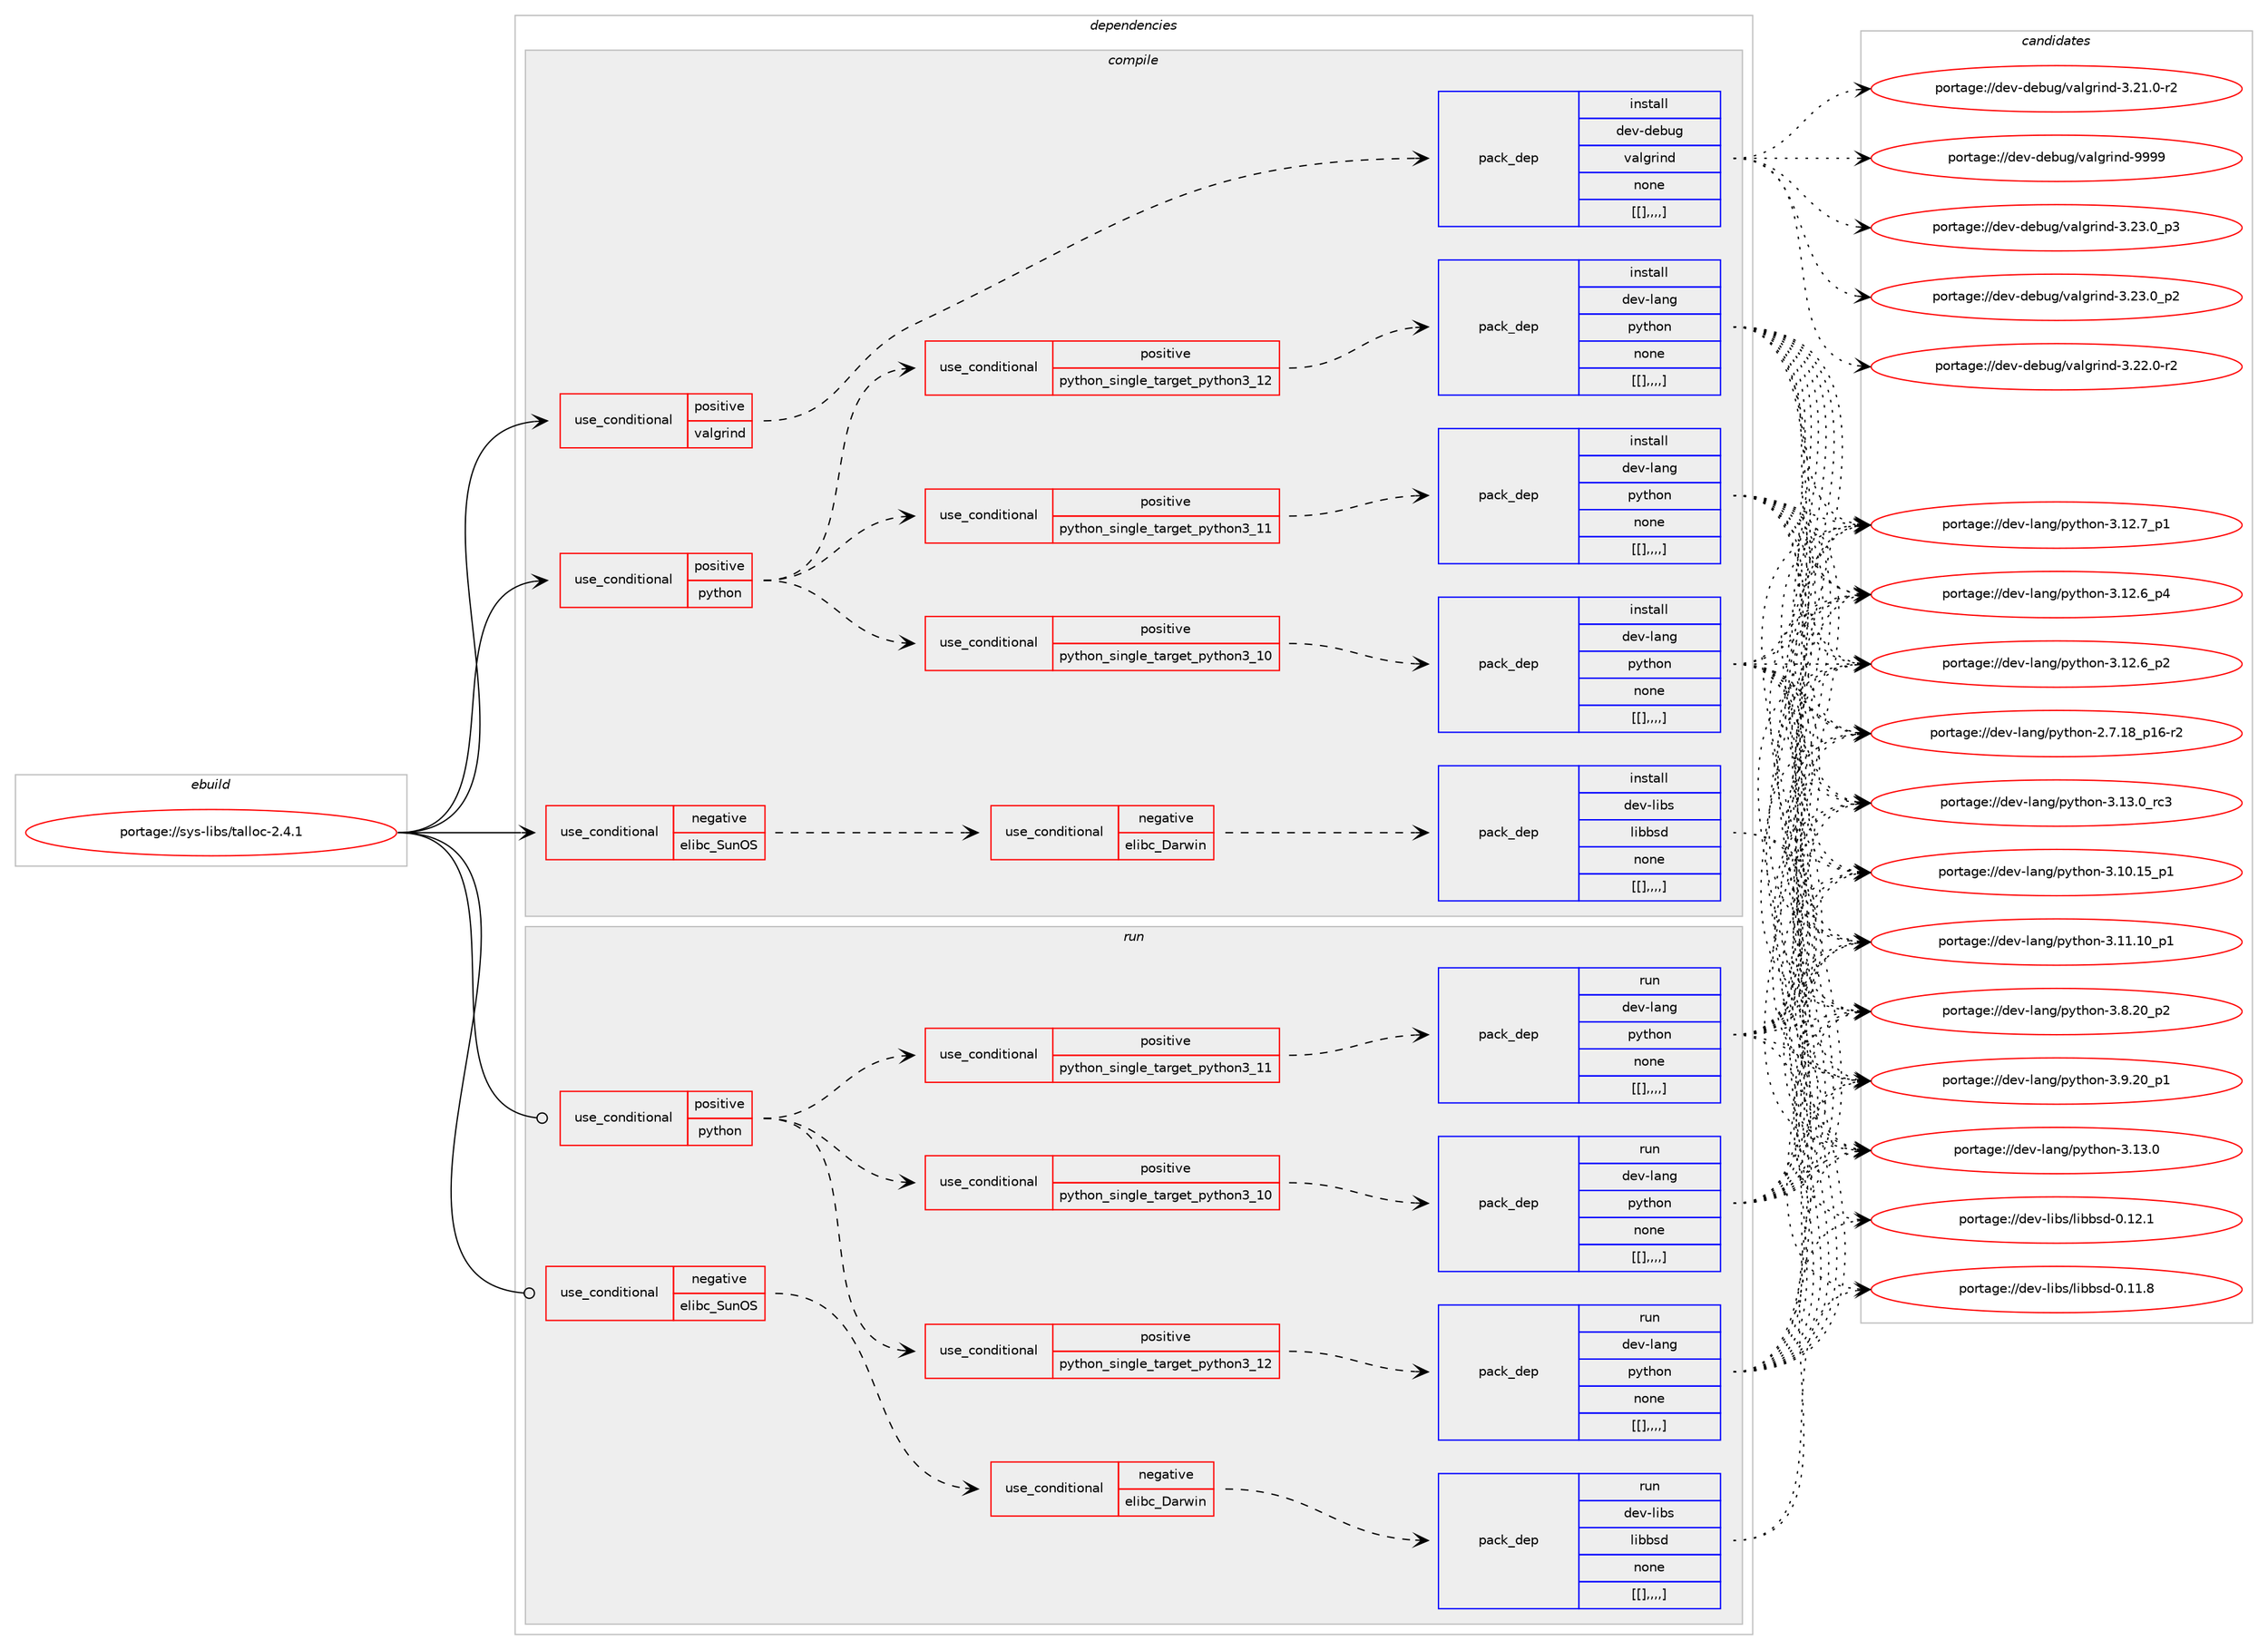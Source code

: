 digraph prolog {

# *************
# Graph options
# *************

newrank=true;
concentrate=true;
compound=true;
graph [rankdir=LR,fontname=Helvetica,fontsize=10,ranksep=1.5];#, ranksep=2.5, nodesep=0.2];
edge  [arrowhead=vee];
node  [fontname=Helvetica,fontsize=10];

# **********
# The ebuild
# **********

subgraph cluster_leftcol {
color=gray;
label=<<i>ebuild</i>>;
id [label="portage://sys-libs/talloc-2.4.1", color=red, width=4, href="../sys-libs/talloc-2.4.1.svg"];
}

# ****************
# The dependencies
# ****************

subgraph cluster_midcol {
color=gray;
label=<<i>dependencies</i>>;
subgraph cluster_compile {
fillcolor="#eeeeee";
style=filled;
label=<<i>compile</i>>;
subgraph cond3759 {
dependency11068 [label=<<TABLE BORDER="0" CELLBORDER="1" CELLSPACING="0" CELLPADDING="4"><TR><TD ROWSPAN="3" CELLPADDING="10">use_conditional</TD></TR><TR><TD>negative</TD></TR><TR><TD>elibc_SunOS</TD></TR></TABLE>>, shape=none, color=red];
subgraph cond3760 {
dependency11069 [label=<<TABLE BORDER="0" CELLBORDER="1" CELLSPACING="0" CELLPADDING="4"><TR><TD ROWSPAN="3" CELLPADDING="10">use_conditional</TD></TR><TR><TD>negative</TD></TR><TR><TD>elibc_Darwin</TD></TR></TABLE>>, shape=none, color=red];
subgraph pack7273 {
dependency11070 [label=<<TABLE BORDER="0" CELLBORDER="1" CELLSPACING="0" CELLPADDING="4" WIDTH="220"><TR><TD ROWSPAN="6" CELLPADDING="30">pack_dep</TD></TR><TR><TD WIDTH="110">install</TD></TR><TR><TD>dev-libs</TD></TR><TR><TD>libbsd</TD></TR><TR><TD>none</TD></TR><TR><TD>[[],,,,]</TD></TR></TABLE>>, shape=none, color=blue];
}
dependency11069:e -> dependency11070:w [weight=20,style="dashed",arrowhead="vee"];
}
dependency11068:e -> dependency11069:w [weight=20,style="dashed",arrowhead="vee"];
}
id:e -> dependency11068:w [weight=20,style="solid",arrowhead="vee"];
subgraph cond3761 {
dependency11071 [label=<<TABLE BORDER="0" CELLBORDER="1" CELLSPACING="0" CELLPADDING="4"><TR><TD ROWSPAN="3" CELLPADDING="10">use_conditional</TD></TR><TR><TD>positive</TD></TR><TR><TD>python</TD></TR></TABLE>>, shape=none, color=red];
subgraph cond3762 {
dependency11072 [label=<<TABLE BORDER="0" CELLBORDER="1" CELLSPACING="0" CELLPADDING="4"><TR><TD ROWSPAN="3" CELLPADDING="10">use_conditional</TD></TR><TR><TD>positive</TD></TR><TR><TD>python_single_target_python3_10</TD></TR></TABLE>>, shape=none, color=red];
subgraph pack7274 {
dependency11073 [label=<<TABLE BORDER="0" CELLBORDER="1" CELLSPACING="0" CELLPADDING="4" WIDTH="220"><TR><TD ROWSPAN="6" CELLPADDING="30">pack_dep</TD></TR><TR><TD WIDTH="110">install</TD></TR><TR><TD>dev-lang</TD></TR><TR><TD>python</TD></TR><TR><TD>none</TD></TR><TR><TD>[[],,,,]</TD></TR></TABLE>>, shape=none, color=blue];
}
dependency11072:e -> dependency11073:w [weight=20,style="dashed",arrowhead="vee"];
}
dependency11071:e -> dependency11072:w [weight=20,style="dashed",arrowhead="vee"];
subgraph cond3763 {
dependency11074 [label=<<TABLE BORDER="0" CELLBORDER="1" CELLSPACING="0" CELLPADDING="4"><TR><TD ROWSPAN="3" CELLPADDING="10">use_conditional</TD></TR><TR><TD>positive</TD></TR><TR><TD>python_single_target_python3_11</TD></TR></TABLE>>, shape=none, color=red];
subgraph pack7275 {
dependency11075 [label=<<TABLE BORDER="0" CELLBORDER="1" CELLSPACING="0" CELLPADDING="4" WIDTH="220"><TR><TD ROWSPAN="6" CELLPADDING="30">pack_dep</TD></TR><TR><TD WIDTH="110">install</TD></TR><TR><TD>dev-lang</TD></TR><TR><TD>python</TD></TR><TR><TD>none</TD></TR><TR><TD>[[],,,,]</TD></TR></TABLE>>, shape=none, color=blue];
}
dependency11074:e -> dependency11075:w [weight=20,style="dashed",arrowhead="vee"];
}
dependency11071:e -> dependency11074:w [weight=20,style="dashed",arrowhead="vee"];
subgraph cond3764 {
dependency11076 [label=<<TABLE BORDER="0" CELLBORDER="1" CELLSPACING="0" CELLPADDING="4"><TR><TD ROWSPAN="3" CELLPADDING="10">use_conditional</TD></TR><TR><TD>positive</TD></TR><TR><TD>python_single_target_python3_12</TD></TR></TABLE>>, shape=none, color=red];
subgraph pack7276 {
dependency11077 [label=<<TABLE BORDER="0" CELLBORDER="1" CELLSPACING="0" CELLPADDING="4" WIDTH="220"><TR><TD ROWSPAN="6" CELLPADDING="30">pack_dep</TD></TR><TR><TD WIDTH="110">install</TD></TR><TR><TD>dev-lang</TD></TR><TR><TD>python</TD></TR><TR><TD>none</TD></TR><TR><TD>[[],,,,]</TD></TR></TABLE>>, shape=none, color=blue];
}
dependency11076:e -> dependency11077:w [weight=20,style="dashed",arrowhead="vee"];
}
dependency11071:e -> dependency11076:w [weight=20,style="dashed",arrowhead="vee"];
}
id:e -> dependency11071:w [weight=20,style="solid",arrowhead="vee"];
subgraph cond3765 {
dependency11078 [label=<<TABLE BORDER="0" CELLBORDER="1" CELLSPACING="0" CELLPADDING="4"><TR><TD ROWSPAN="3" CELLPADDING="10">use_conditional</TD></TR><TR><TD>positive</TD></TR><TR><TD>valgrind</TD></TR></TABLE>>, shape=none, color=red];
subgraph pack7277 {
dependency11079 [label=<<TABLE BORDER="0" CELLBORDER="1" CELLSPACING="0" CELLPADDING="4" WIDTH="220"><TR><TD ROWSPAN="6" CELLPADDING="30">pack_dep</TD></TR><TR><TD WIDTH="110">install</TD></TR><TR><TD>dev-debug</TD></TR><TR><TD>valgrind</TD></TR><TR><TD>none</TD></TR><TR><TD>[[],,,,]</TD></TR></TABLE>>, shape=none, color=blue];
}
dependency11078:e -> dependency11079:w [weight=20,style="dashed",arrowhead="vee"];
}
id:e -> dependency11078:w [weight=20,style="solid",arrowhead="vee"];
}
subgraph cluster_compileandrun {
fillcolor="#eeeeee";
style=filled;
label=<<i>compile and run</i>>;
}
subgraph cluster_run {
fillcolor="#eeeeee";
style=filled;
label=<<i>run</i>>;
subgraph cond3766 {
dependency11080 [label=<<TABLE BORDER="0" CELLBORDER="1" CELLSPACING="0" CELLPADDING="4"><TR><TD ROWSPAN="3" CELLPADDING="10">use_conditional</TD></TR><TR><TD>negative</TD></TR><TR><TD>elibc_SunOS</TD></TR></TABLE>>, shape=none, color=red];
subgraph cond3767 {
dependency11081 [label=<<TABLE BORDER="0" CELLBORDER="1" CELLSPACING="0" CELLPADDING="4"><TR><TD ROWSPAN="3" CELLPADDING="10">use_conditional</TD></TR><TR><TD>negative</TD></TR><TR><TD>elibc_Darwin</TD></TR></TABLE>>, shape=none, color=red];
subgraph pack7278 {
dependency11082 [label=<<TABLE BORDER="0" CELLBORDER="1" CELLSPACING="0" CELLPADDING="4" WIDTH="220"><TR><TD ROWSPAN="6" CELLPADDING="30">pack_dep</TD></TR><TR><TD WIDTH="110">run</TD></TR><TR><TD>dev-libs</TD></TR><TR><TD>libbsd</TD></TR><TR><TD>none</TD></TR><TR><TD>[[],,,,]</TD></TR></TABLE>>, shape=none, color=blue];
}
dependency11081:e -> dependency11082:w [weight=20,style="dashed",arrowhead="vee"];
}
dependency11080:e -> dependency11081:w [weight=20,style="dashed",arrowhead="vee"];
}
id:e -> dependency11080:w [weight=20,style="solid",arrowhead="odot"];
subgraph cond3768 {
dependency11083 [label=<<TABLE BORDER="0" CELLBORDER="1" CELLSPACING="0" CELLPADDING="4"><TR><TD ROWSPAN="3" CELLPADDING="10">use_conditional</TD></TR><TR><TD>positive</TD></TR><TR><TD>python</TD></TR></TABLE>>, shape=none, color=red];
subgraph cond3769 {
dependency11084 [label=<<TABLE BORDER="0" CELLBORDER="1" CELLSPACING="0" CELLPADDING="4"><TR><TD ROWSPAN="3" CELLPADDING="10">use_conditional</TD></TR><TR><TD>positive</TD></TR><TR><TD>python_single_target_python3_10</TD></TR></TABLE>>, shape=none, color=red];
subgraph pack7279 {
dependency11085 [label=<<TABLE BORDER="0" CELLBORDER="1" CELLSPACING="0" CELLPADDING="4" WIDTH="220"><TR><TD ROWSPAN="6" CELLPADDING="30">pack_dep</TD></TR><TR><TD WIDTH="110">run</TD></TR><TR><TD>dev-lang</TD></TR><TR><TD>python</TD></TR><TR><TD>none</TD></TR><TR><TD>[[],,,,]</TD></TR></TABLE>>, shape=none, color=blue];
}
dependency11084:e -> dependency11085:w [weight=20,style="dashed",arrowhead="vee"];
}
dependency11083:e -> dependency11084:w [weight=20,style="dashed",arrowhead="vee"];
subgraph cond3770 {
dependency11086 [label=<<TABLE BORDER="0" CELLBORDER="1" CELLSPACING="0" CELLPADDING="4"><TR><TD ROWSPAN="3" CELLPADDING="10">use_conditional</TD></TR><TR><TD>positive</TD></TR><TR><TD>python_single_target_python3_11</TD></TR></TABLE>>, shape=none, color=red];
subgraph pack7280 {
dependency11087 [label=<<TABLE BORDER="0" CELLBORDER="1" CELLSPACING="0" CELLPADDING="4" WIDTH="220"><TR><TD ROWSPAN="6" CELLPADDING="30">pack_dep</TD></TR><TR><TD WIDTH="110">run</TD></TR><TR><TD>dev-lang</TD></TR><TR><TD>python</TD></TR><TR><TD>none</TD></TR><TR><TD>[[],,,,]</TD></TR></TABLE>>, shape=none, color=blue];
}
dependency11086:e -> dependency11087:w [weight=20,style="dashed",arrowhead="vee"];
}
dependency11083:e -> dependency11086:w [weight=20,style="dashed",arrowhead="vee"];
subgraph cond3771 {
dependency11088 [label=<<TABLE BORDER="0" CELLBORDER="1" CELLSPACING="0" CELLPADDING="4"><TR><TD ROWSPAN="3" CELLPADDING="10">use_conditional</TD></TR><TR><TD>positive</TD></TR><TR><TD>python_single_target_python3_12</TD></TR></TABLE>>, shape=none, color=red];
subgraph pack7281 {
dependency11089 [label=<<TABLE BORDER="0" CELLBORDER="1" CELLSPACING="0" CELLPADDING="4" WIDTH="220"><TR><TD ROWSPAN="6" CELLPADDING="30">pack_dep</TD></TR><TR><TD WIDTH="110">run</TD></TR><TR><TD>dev-lang</TD></TR><TR><TD>python</TD></TR><TR><TD>none</TD></TR><TR><TD>[[],,,,]</TD></TR></TABLE>>, shape=none, color=blue];
}
dependency11088:e -> dependency11089:w [weight=20,style="dashed",arrowhead="vee"];
}
dependency11083:e -> dependency11088:w [weight=20,style="dashed",arrowhead="vee"];
}
id:e -> dependency11083:w [weight=20,style="solid",arrowhead="odot"];
}
}

# **************
# The candidates
# **************

subgraph cluster_choices {
rank=same;
color=gray;
label=<<i>candidates</i>>;

subgraph choice7273 {
color=black;
nodesep=1;
choice100101118451081059811547108105989811510045484649504649 [label="portage://dev-libs/libbsd-0.12.1", color=red, width=4,href="../dev-libs/libbsd-0.12.1.svg"];
choice100101118451081059811547108105989811510045484649494656 [label="portage://dev-libs/libbsd-0.11.8", color=red, width=4,href="../dev-libs/libbsd-0.11.8.svg"];
dependency11070:e -> choice100101118451081059811547108105989811510045484649504649:w [style=dotted,weight="100"];
dependency11070:e -> choice100101118451081059811547108105989811510045484649494656:w [style=dotted,weight="100"];
}
subgraph choice7274 {
color=black;
nodesep=1;
choice10010111845108971101034711212111610411111045514649514648951149951 [label="portage://dev-lang/python-3.13.0_rc3", color=red, width=4,href="../dev-lang/python-3.13.0_rc3.svg"];
choice10010111845108971101034711212111610411111045514649514648 [label="portage://dev-lang/python-3.13.0", color=red, width=4,href="../dev-lang/python-3.13.0.svg"];
choice100101118451089711010347112121116104111110455146495046559511249 [label="portage://dev-lang/python-3.12.7_p1", color=red, width=4,href="../dev-lang/python-3.12.7_p1.svg"];
choice100101118451089711010347112121116104111110455146495046549511252 [label="portage://dev-lang/python-3.12.6_p4", color=red, width=4,href="../dev-lang/python-3.12.6_p4.svg"];
choice100101118451089711010347112121116104111110455146495046549511250 [label="portage://dev-lang/python-3.12.6_p2", color=red, width=4,href="../dev-lang/python-3.12.6_p2.svg"];
choice10010111845108971101034711212111610411111045514649494649489511249 [label="portage://dev-lang/python-3.11.10_p1", color=red, width=4,href="../dev-lang/python-3.11.10_p1.svg"];
choice10010111845108971101034711212111610411111045514649484649539511249 [label="portage://dev-lang/python-3.10.15_p1", color=red, width=4,href="../dev-lang/python-3.10.15_p1.svg"];
choice100101118451089711010347112121116104111110455146574650489511249 [label="portage://dev-lang/python-3.9.20_p1", color=red, width=4,href="../dev-lang/python-3.9.20_p1.svg"];
choice100101118451089711010347112121116104111110455146564650489511250 [label="portage://dev-lang/python-3.8.20_p2", color=red, width=4,href="../dev-lang/python-3.8.20_p2.svg"];
choice100101118451089711010347112121116104111110455046554649569511249544511450 [label="portage://dev-lang/python-2.7.18_p16-r2", color=red, width=4,href="../dev-lang/python-2.7.18_p16-r2.svg"];
dependency11073:e -> choice10010111845108971101034711212111610411111045514649514648951149951:w [style=dotted,weight="100"];
dependency11073:e -> choice10010111845108971101034711212111610411111045514649514648:w [style=dotted,weight="100"];
dependency11073:e -> choice100101118451089711010347112121116104111110455146495046559511249:w [style=dotted,weight="100"];
dependency11073:e -> choice100101118451089711010347112121116104111110455146495046549511252:w [style=dotted,weight="100"];
dependency11073:e -> choice100101118451089711010347112121116104111110455146495046549511250:w [style=dotted,weight="100"];
dependency11073:e -> choice10010111845108971101034711212111610411111045514649494649489511249:w [style=dotted,weight="100"];
dependency11073:e -> choice10010111845108971101034711212111610411111045514649484649539511249:w [style=dotted,weight="100"];
dependency11073:e -> choice100101118451089711010347112121116104111110455146574650489511249:w [style=dotted,weight="100"];
dependency11073:e -> choice100101118451089711010347112121116104111110455146564650489511250:w [style=dotted,weight="100"];
dependency11073:e -> choice100101118451089711010347112121116104111110455046554649569511249544511450:w [style=dotted,weight="100"];
}
subgraph choice7275 {
color=black;
nodesep=1;
choice10010111845108971101034711212111610411111045514649514648951149951 [label="portage://dev-lang/python-3.13.0_rc3", color=red, width=4,href="../dev-lang/python-3.13.0_rc3.svg"];
choice10010111845108971101034711212111610411111045514649514648 [label="portage://dev-lang/python-3.13.0", color=red, width=4,href="../dev-lang/python-3.13.0.svg"];
choice100101118451089711010347112121116104111110455146495046559511249 [label="portage://dev-lang/python-3.12.7_p1", color=red, width=4,href="../dev-lang/python-3.12.7_p1.svg"];
choice100101118451089711010347112121116104111110455146495046549511252 [label="portage://dev-lang/python-3.12.6_p4", color=red, width=4,href="../dev-lang/python-3.12.6_p4.svg"];
choice100101118451089711010347112121116104111110455146495046549511250 [label="portage://dev-lang/python-3.12.6_p2", color=red, width=4,href="../dev-lang/python-3.12.6_p2.svg"];
choice10010111845108971101034711212111610411111045514649494649489511249 [label="portage://dev-lang/python-3.11.10_p1", color=red, width=4,href="../dev-lang/python-3.11.10_p1.svg"];
choice10010111845108971101034711212111610411111045514649484649539511249 [label="portage://dev-lang/python-3.10.15_p1", color=red, width=4,href="../dev-lang/python-3.10.15_p1.svg"];
choice100101118451089711010347112121116104111110455146574650489511249 [label="portage://dev-lang/python-3.9.20_p1", color=red, width=4,href="../dev-lang/python-3.9.20_p1.svg"];
choice100101118451089711010347112121116104111110455146564650489511250 [label="portage://dev-lang/python-3.8.20_p2", color=red, width=4,href="../dev-lang/python-3.8.20_p2.svg"];
choice100101118451089711010347112121116104111110455046554649569511249544511450 [label="portage://dev-lang/python-2.7.18_p16-r2", color=red, width=4,href="../dev-lang/python-2.7.18_p16-r2.svg"];
dependency11075:e -> choice10010111845108971101034711212111610411111045514649514648951149951:w [style=dotted,weight="100"];
dependency11075:e -> choice10010111845108971101034711212111610411111045514649514648:w [style=dotted,weight="100"];
dependency11075:e -> choice100101118451089711010347112121116104111110455146495046559511249:w [style=dotted,weight="100"];
dependency11075:e -> choice100101118451089711010347112121116104111110455146495046549511252:w [style=dotted,weight="100"];
dependency11075:e -> choice100101118451089711010347112121116104111110455146495046549511250:w [style=dotted,weight="100"];
dependency11075:e -> choice10010111845108971101034711212111610411111045514649494649489511249:w [style=dotted,weight="100"];
dependency11075:e -> choice10010111845108971101034711212111610411111045514649484649539511249:w [style=dotted,weight="100"];
dependency11075:e -> choice100101118451089711010347112121116104111110455146574650489511249:w [style=dotted,weight="100"];
dependency11075:e -> choice100101118451089711010347112121116104111110455146564650489511250:w [style=dotted,weight="100"];
dependency11075:e -> choice100101118451089711010347112121116104111110455046554649569511249544511450:w [style=dotted,weight="100"];
}
subgraph choice7276 {
color=black;
nodesep=1;
choice10010111845108971101034711212111610411111045514649514648951149951 [label="portage://dev-lang/python-3.13.0_rc3", color=red, width=4,href="../dev-lang/python-3.13.0_rc3.svg"];
choice10010111845108971101034711212111610411111045514649514648 [label="portage://dev-lang/python-3.13.0", color=red, width=4,href="../dev-lang/python-3.13.0.svg"];
choice100101118451089711010347112121116104111110455146495046559511249 [label="portage://dev-lang/python-3.12.7_p1", color=red, width=4,href="../dev-lang/python-3.12.7_p1.svg"];
choice100101118451089711010347112121116104111110455146495046549511252 [label="portage://dev-lang/python-3.12.6_p4", color=red, width=4,href="../dev-lang/python-3.12.6_p4.svg"];
choice100101118451089711010347112121116104111110455146495046549511250 [label="portage://dev-lang/python-3.12.6_p2", color=red, width=4,href="../dev-lang/python-3.12.6_p2.svg"];
choice10010111845108971101034711212111610411111045514649494649489511249 [label="portage://dev-lang/python-3.11.10_p1", color=red, width=4,href="../dev-lang/python-3.11.10_p1.svg"];
choice10010111845108971101034711212111610411111045514649484649539511249 [label="portage://dev-lang/python-3.10.15_p1", color=red, width=4,href="../dev-lang/python-3.10.15_p1.svg"];
choice100101118451089711010347112121116104111110455146574650489511249 [label="portage://dev-lang/python-3.9.20_p1", color=red, width=4,href="../dev-lang/python-3.9.20_p1.svg"];
choice100101118451089711010347112121116104111110455146564650489511250 [label="portage://dev-lang/python-3.8.20_p2", color=red, width=4,href="../dev-lang/python-3.8.20_p2.svg"];
choice100101118451089711010347112121116104111110455046554649569511249544511450 [label="portage://dev-lang/python-2.7.18_p16-r2", color=red, width=4,href="../dev-lang/python-2.7.18_p16-r2.svg"];
dependency11077:e -> choice10010111845108971101034711212111610411111045514649514648951149951:w [style=dotted,weight="100"];
dependency11077:e -> choice10010111845108971101034711212111610411111045514649514648:w [style=dotted,weight="100"];
dependency11077:e -> choice100101118451089711010347112121116104111110455146495046559511249:w [style=dotted,weight="100"];
dependency11077:e -> choice100101118451089711010347112121116104111110455146495046549511252:w [style=dotted,weight="100"];
dependency11077:e -> choice100101118451089711010347112121116104111110455146495046549511250:w [style=dotted,weight="100"];
dependency11077:e -> choice10010111845108971101034711212111610411111045514649494649489511249:w [style=dotted,weight="100"];
dependency11077:e -> choice10010111845108971101034711212111610411111045514649484649539511249:w [style=dotted,weight="100"];
dependency11077:e -> choice100101118451089711010347112121116104111110455146574650489511249:w [style=dotted,weight="100"];
dependency11077:e -> choice100101118451089711010347112121116104111110455146564650489511250:w [style=dotted,weight="100"];
dependency11077:e -> choice100101118451089711010347112121116104111110455046554649569511249544511450:w [style=dotted,weight="100"];
}
subgraph choice7277 {
color=black;
nodesep=1;
choice100101118451001019811710347118971081031141051101004557575757 [label="portage://dev-debug/valgrind-9999", color=red, width=4,href="../dev-debug/valgrind-9999.svg"];
choice10010111845100101981171034711897108103114105110100455146505146489511251 [label="portage://dev-debug/valgrind-3.23.0_p3", color=red, width=4,href="../dev-debug/valgrind-3.23.0_p3.svg"];
choice10010111845100101981171034711897108103114105110100455146505146489511250 [label="portage://dev-debug/valgrind-3.23.0_p2", color=red, width=4,href="../dev-debug/valgrind-3.23.0_p2.svg"];
choice10010111845100101981171034711897108103114105110100455146505046484511450 [label="portage://dev-debug/valgrind-3.22.0-r2", color=red, width=4,href="../dev-debug/valgrind-3.22.0-r2.svg"];
choice10010111845100101981171034711897108103114105110100455146504946484511450 [label="portage://dev-debug/valgrind-3.21.0-r2", color=red, width=4,href="../dev-debug/valgrind-3.21.0-r2.svg"];
dependency11079:e -> choice100101118451001019811710347118971081031141051101004557575757:w [style=dotted,weight="100"];
dependency11079:e -> choice10010111845100101981171034711897108103114105110100455146505146489511251:w [style=dotted,weight="100"];
dependency11079:e -> choice10010111845100101981171034711897108103114105110100455146505146489511250:w [style=dotted,weight="100"];
dependency11079:e -> choice10010111845100101981171034711897108103114105110100455146505046484511450:w [style=dotted,weight="100"];
dependency11079:e -> choice10010111845100101981171034711897108103114105110100455146504946484511450:w [style=dotted,weight="100"];
}
subgraph choice7278 {
color=black;
nodesep=1;
choice100101118451081059811547108105989811510045484649504649 [label="portage://dev-libs/libbsd-0.12.1", color=red, width=4,href="../dev-libs/libbsd-0.12.1.svg"];
choice100101118451081059811547108105989811510045484649494656 [label="portage://dev-libs/libbsd-0.11.8", color=red, width=4,href="../dev-libs/libbsd-0.11.8.svg"];
dependency11082:e -> choice100101118451081059811547108105989811510045484649504649:w [style=dotted,weight="100"];
dependency11082:e -> choice100101118451081059811547108105989811510045484649494656:w [style=dotted,weight="100"];
}
subgraph choice7279 {
color=black;
nodesep=1;
choice10010111845108971101034711212111610411111045514649514648951149951 [label="portage://dev-lang/python-3.13.0_rc3", color=red, width=4,href="../dev-lang/python-3.13.0_rc3.svg"];
choice10010111845108971101034711212111610411111045514649514648 [label="portage://dev-lang/python-3.13.0", color=red, width=4,href="../dev-lang/python-3.13.0.svg"];
choice100101118451089711010347112121116104111110455146495046559511249 [label="portage://dev-lang/python-3.12.7_p1", color=red, width=4,href="../dev-lang/python-3.12.7_p1.svg"];
choice100101118451089711010347112121116104111110455146495046549511252 [label="portage://dev-lang/python-3.12.6_p4", color=red, width=4,href="../dev-lang/python-3.12.6_p4.svg"];
choice100101118451089711010347112121116104111110455146495046549511250 [label="portage://dev-lang/python-3.12.6_p2", color=red, width=4,href="../dev-lang/python-3.12.6_p2.svg"];
choice10010111845108971101034711212111610411111045514649494649489511249 [label="portage://dev-lang/python-3.11.10_p1", color=red, width=4,href="../dev-lang/python-3.11.10_p1.svg"];
choice10010111845108971101034711212111610411111045514649484649539511249 [label="portage://dev-lang/python-3.10.15_p1", color=red, width=4,href="../dev-lang/python-3.10.15_p1.svg"];
choice100101118451089711010347112121116104111110455146574650489511249 [label="portage://dev-lang/python-3.9.20_p1", color=red, width=4,href="../dev-lang/python-3.9.20_p1.svg"];
choice100101118451089711010347112121116104111110455146564650489511250 [label="portage://dev-lang/python-3.8.20_p2", color=red, width=4,href="../dev-lang/python-3.8.20_p2.svg"];
choice100101118451089711010347112121116104111110455046554649569511249544511450 [label="portage://dev-lang/python-2.7.18_p16-r2", color=red, width=4,href="../dev-lang/python-2.7.18_p16-r2.svg"];
dependency11085:e -> choice10010111845108971101034711212111610411111045514649514648951149951:w [style=dotted,weight="100"];
dependency11085:e -> choice10010111845108971101034711212111610411111045514649514648:w [style=dotted,weight="100"];
dependency11085:e -> choice100101118451089711010347112121116104111110455146495046559511249:w [style=dotted,weight="100"];
dependency11085:e -> choice100101118451089711010347112121116104111110455146495046549511252:w [style=dotted,weight="100"];
dependency11085:e -> choice100101118451089711010347112121116104111110455146495046549511250:w [style=dotted,weight="100"];
dependency11085:e -> choice10010111845108971101034711212111610411111045514649494649489511249:w [style=dotted,weight="100"];
dependency11085:e -> choice10010111845108971101034711212111610411111045514649484649539511249:w [style=dotted,weight="100"];
dependency11085:e -> choice100101118451089711010347112121116104111110455146574650489511249:w [style=dotted,weight="100"];
dependency11085:e -> choice100101118451089711010347112121116104111110455146564650489511250:w [style=dotted,weight="100"];
dependency11085:e -> choice100101118451089711010347112121116104111110455046554649569511249544511450:w [style=dotted,weight="100"];
}
subgraph choice7280 {
color=black;
nodesep=1;
choice10010111845108971101034711212111610411111045514649514648951149951 [label="portage://dev-lang/python-3.13.0_rc3", color=red, width=4,href="../dev-lang/python-3.13.0_rc3.svg"];
choice10010111845108971101034711212111610411111045514649514648 [label="portage://dev-lang/python-3.13.0", color=red, width=4,href="../dev-lang/python-3.13.0.svg"];
choice100101118451089711010347112121116104111110455146495046559511249 [label="portage://dev-lang/python-3.12.7_p1", color=red, width=4,href="../dev-lang/python-3.12.7_p1.svg"];
choice100101118451089711010347112121116104111110455146495046549511252 [label="portage://dev-lang/python-3.12.6_p4", color=red, width=4,href="../dev-lang/python-3.12.6_p4.svg"];
choice100101118451089711010347112121116104111110455146495046549511250 [label="portage://dev-lang/python-3.12.6_p2", color=red, width=4,href="../dev-lang/python-3.12.6_p2.svg"];
choice10010111845108971101034711212111610411111045514649494649489511249 [label="portage://dev-lang/python-3.11.10_p1", color=red, width=4,href="../dev-lang/python-3.11.10_p1.svg"];
choice10010111845108971101034711212111610411111045514649484649539511249 [label="portage://dev-lang/python-3.10.15_p1", color=red, width=4,href="../dev-lang/python-3.10.15_p1.svg"];
choice100101118451089711010347112121116104111110455146574650489511249 [label="portage://dev-lang/python-3.9.20_p1", color=red, width=4,href="../dev-lang/python-3.9.20_p1.svg"];
choice100101118451089711010347112121116104111110455146564650489511250 [label="portage://dev-lang/python-3.8.20_p2", color=red, width=4,href="../dev-lang/python-3.8.20_p2.svg"];
choice100101118451089711010347112121116104111110455046554649569511249544511450 [label="portage://dev-lang/python-2.7.18_p16-r2", color=red, width=4,href="../dev-lang/python-2.7.18_p16-r2.svg"];
dependency11087:e -> choice10010111845108971101034711212111610411111045514649514648951149951:w [style=dotted,weight="100"];
dependency11087:e -> choice10010111845108971101034711212111610411111045514649514648:w [style=dotted,weight="100"];
dependency11087:e -> choice100101118451089711010347112121116104111110455146495046559511249:w [style=dotted,weight="100"];
dependency11087:e -> choice100101118451089711010347112121116104111110455146495046549511252:w [style=dotted,weight="100"];
dependency11087:e -> choice100101118451089711010347112121116104111110455146495046549511250:w [style=dotted,weight="100"];
dependency11087:e -> choice10010111845108971101034711212111610411111045514649494649489511249:w [style=dotted,weight="100"];
dependency11087:e -> choice10010111845108971101034711212111610411111045514649484649539511249:w [style=dotted,weight="100"];
dependency11087:e -> choice100101118451089711010347112121116104111110455146574650489511249:w [style=dotted,weight="100"];
dependency11087:e -> choice100101118451089711010347112121116104111110455146564650489511250:w [style=dotted,weight="100"];
dependency11087:e -> choice100101118451089711010347112121116104111110455046554649569511249544511450:w [style=dotted,weight="100"];
}
subgraph choice7281 {
color=black;
nodesep=1;
choice10010111845108971101034711212111610411111045514649514648951149951 [label="portage://dev-lang/python-3.13.0_rc3", color=red, width=4,href="../dev-lang/python-3.13.0_rc3.svg"];
choice10010111845108971101034711212111610411111045514649514648 [label="portage://dev-lang/python-3.13.0", color=red, width=4,href="../dev-lang/python-3.13.0.svg"];
choice100101118451089711010347112121116104111110455146495046559511249 [label="portage://dev-lang/python-3.12.7_p1", color=red, width=4,href="../dev-lang/python-3.12.7_p1.svg"];
choice100101118451089711010347112121116104111110455146495046549511252 [label="portage://dev-lang/python-3.12.6_p4", color=red, width=4,href="../dev-lang/python-3.12.6_p4.svg"];
choice100101118451089711010347112121116104111110455146495046549511250 [label="portage://dev-lang/python-3.12.6_p2", color=red, width=4,href="../dev-lang/python-3.12.6_p2.svg"];
choice10010111845108971101034711212111610411111045514649494649489511249 [label="portage://dev-lang/python-3.11.10_p1", color=red, width=4,href="../dev-lang/python-3.11.10_p1.svg"];
choice10010111845108971101034711212111610411111045514649484649539511249 [label="portage://dev-lang/python-3.10.15_p1", color=red, width=4,href="../dev-lang/python-3.10.15_p1.svg"];
choice100101118451089711010347112121116104111110455146574650489511249 [label="portage://dev-lang/python-3.9.20_p1", color=red, width=4,href="../dev-lang/python-3.9.20_p1.svg"];
choice100101118451089711010347112121116104111110455146564650489511250 [label="portage://dev-lang/python-3.8.20_p2", color=red, width=4,href="../dev-lang/python-3.8.20_p2.svg"];
choice100101118451089711010347112121116104111110455046554649569511249544511450 [label="portage://dev-lang/python-2.7.18_p16-r2", color=red, width=4,href="../dev-lang/python-2.7.18_p16-r2.svg"];
dependency11089:e -> choice10010111845108971101034711212111610411111045514649514648951149951:w [style=dotted,weight="100"];
dependency11089:e -> choice10010111845108971101034711212111610411111045514649514648:w [style=dotted,weight="100"];
dependency11089:e -> choice100101118451089711010347112121116104111110455146495046559511249:w [style=dotted,weight="100"];
dependency11089:e -> choice100101118451089711010347112121116104111110455146495046549511252:w [style=dotted,weight="100"];
dependency11089:e -> choice100101118451089711010347112121116104111110455146495046549511250:w [style=dotted,weight="100"];
dependency11089:e -> choice10010111845108971101034711212111610411111045514649494649489511249:w [style=dotted,weight="100"];
dependency11089:e -> choice10010111845108971101034711212111610411111045514649484649539511249:w [style=dotted,weight="100"];
dependency11089:e -> choice100101118451089711010347112121116104111110455146574650489511249:w [style=dotted,weight="100"];
dependency11089:e -> choice100101118451089711010347112121116104111110455146564650489511250:w [style=dotted,weight="100"];
dependency11089:e -> choice100101118451089711010347112121116104111110455046554649569511249544511450:w [style=dotted,weight="100"];
}
}

}
